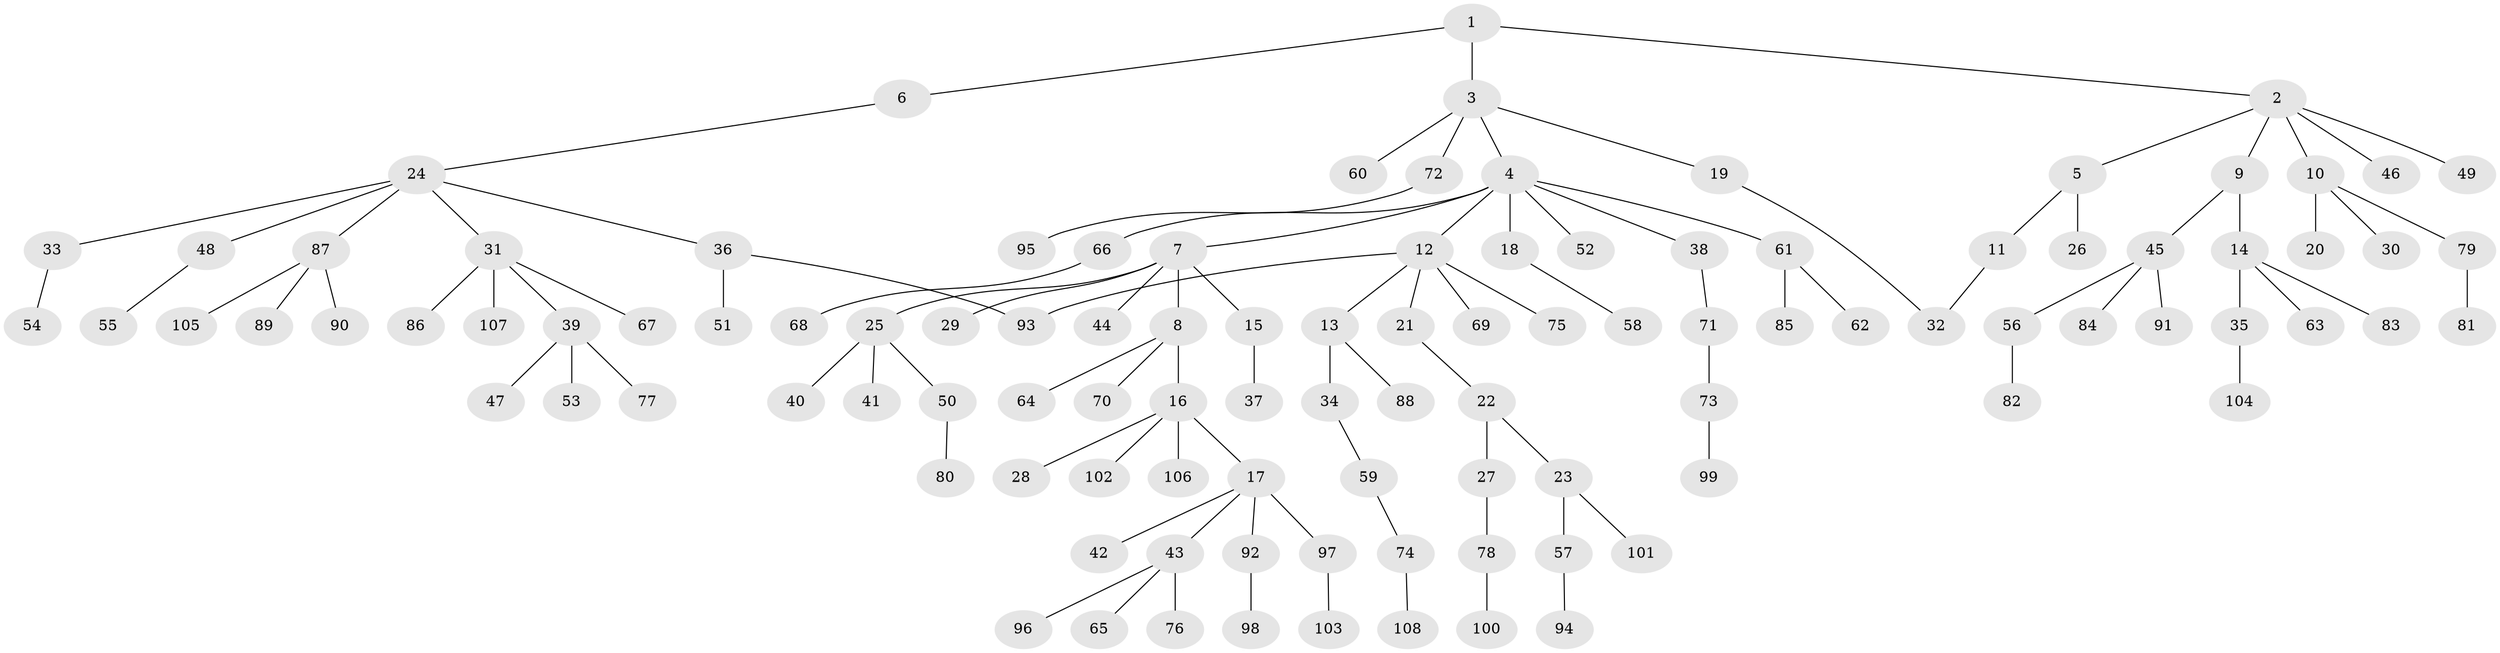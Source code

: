// Generated by graph-tools (version 1.1) at 2025/34/03/09/25 02:34:20]
// undirected, 108 vertices, 109 edges
graph export_dot {
graph [start="1"]
  node [color=gray90,style=filled];
  1;
  2;
  3;
  4;
  5;
  6;
  7;
  8;
  9;
  10;
  11;
  12;
  13;
  14;
  15;
  16;
  17;
  18;
  19;
  20;
  21;
  22;
  23;
  24;
  25;
  26;
  27;
  28;
  29;
  30;
  31;
  32;
  33;
  34;
  35;
  36;
  37;
  38;
  39;
  40;
  41;
  42;
  43;
  44;
  45;
  46;
  47;
  48;
  49;
  50;
  51;
  52;
  53;
  54;
  55;
  56;
  57;
  58;
  59;
  60;
  61;
  62;
  63;
  64;
  65;
  66;
  67;
  68;
  69;
  70;
  71;
  72;
  73;
  74;
  75;
  76;
  77;
  78;
  79;
  80;
  81;
  82;
  83;
  84;
  85;
  86;
  87;
  88;
  89;
  90;
  91;
  92;
  93;
  94;
  95;
  96;
  97;
  98;
  99;
  100;
  101;
  102;
  103;
  104;
  105;
  106;
  107;
  108;
  1 -- 2;
  1 -- 3;
  1 -- 6;
  2 -- 5;
  2 -- 9;
  2 -- 10;
  2 -- 46;
  2 -- 49;
  3 -- 4;
  3 -- 19;
  3 -- 60;
  3 -- 72;
  4 -- 7;
  4 -- 12;
  4 -- 18;
  4 -- 38;
  4 -- 52;
  4 -- 61;
  4 -- 66;
  5 -- 11;
  5 -- 26;
  6 -- 24;
  7 -- 8;
  7 -- 15;
  7 -- 25;
  7 -- 29;
  7 -- 44;
  8 -- 16;
  8 -- 64;
  8 -- 70;
  9 -- 14;
  9 -- 45;
  10 -- 20;
  10 -- 30;
  10 -- 79;
  11 -- 32;
  12 -- 13;
  12 -- 21;
  12 -- 69;
  12 -- 75;
  12 -- 93;
  13 -- 34;
  13 -- 88;
  14 -- 35;
  14 -- 63;
  14 -- 83;
  15 -- 37;
  16 -- 17;
  16 -- 28;
  16 -- 102;
  16 -- 106;
  17 -- 42;
  17 -- 43;
  17 -- 92;
  17 -- 97;
  18 -- 58;
  19 -- 32;
  21 -- 22;
  22 -- 23;
  22 -- 27;
  23 -- 57;
  23 -- 101;
  24 -- 31;
  24 -- 33;
  24 -- 36;
  24 -- 48;
  24 -- 87;
  25 -- 40;
  25 -- 41;
  25 -- 50;
  27 -- 78;
  31 -- 39;
  31 -- 67;
  31 -- 86;
  31 -- 107;
  33 -- 54;
  34 -- 59;
  35 -- 104;
  36 -- 51;
  36 -- 93;
  38 -- 71;
  39 -- 47;
  39 -- 53;
  39 -- 77;
  43 -- 65;
  43 -- 76;
  43 -- 96;
  45 -- 56;
  45 -- 84;
  45 -- 91;
  48 -- 55;
  50 -- 80;
  56 -- 82;
  57 -- 94;
  59 -- 74;
  61 -- 62;
  61 -- 85;
  66 -- 68;
  71 -- 73;
  72 -- 95;
  73 -- 99;
  74 -- 108;
  78 -- 100;
  79 -- 81;
  87 -- 89;
  87 -- 90;
  87 -- 105;
  92 -- 98;
  97 -- 103;
}
